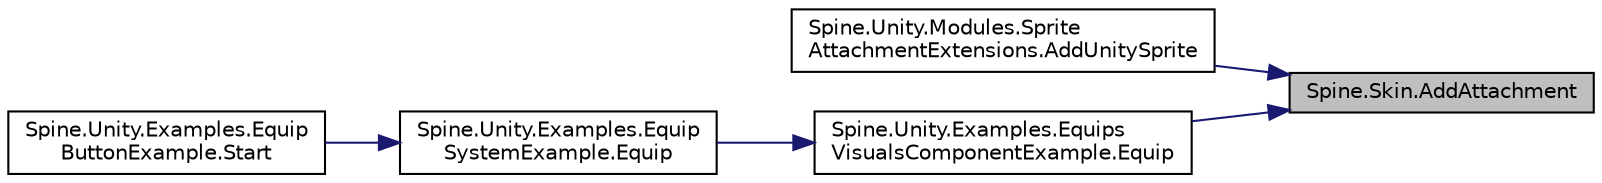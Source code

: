 digraph "Spine.Skin.AddAttachment"
{
 // LATEX_PDF_SIZE
  edge [fontname="Helvetica",fontsize="10",labelfontname="Helvetica",labelfontsize="10"];
  node [fontname="Helvetica",fontsize="10",shape=record];
  rankdir="RL";
  Node1 [label="Spine.Skin.AddAttachment",height=0.2,width=0.4,color="black", fillcolor="grey75", style="filled", fontcolor="black",tooltip="Adds an attachment to the skin for the specified slot index and name. If the name already exists for ..."];
  Node1 -> Node2 [dir="back",color="midnightblue",fontsize="10",style="solid"];
  Node2 [label="Spine.Unity.Modules.Sprite\lAttachmentExtensions.AddUnitySprite",height=0.2,width=0.4,color="black", fillcolor="white", style="filled",URL="$class_spine_1_1_unity_1_1_modules_1_1_sprite_attachment_extensions.html#af569bff9d30d61cfdd8a0835bd95cd02",tooltip=" "];
  Node1 -> Node3 [dir="back",color="midnightblue",fontsize="10",style="solid"];
  Node3 [label="Spine.Unity.Examples.Equips\lVisualsComponentExample.Equip",height=0.2,width=0.4,color="black", fillcolor="white", style="filled",URL="$class_spine_1_1_unity_1_1_examples_1_1_equips_visuals_component_example.html#a1c3c4caaaf3eae2862aa46f453bfab02",tooltip=" "];
  Node3 -> Node4 [dir="back",color="midnightblue",fontsize="10",style="solid"];
  Node4 [label="Spine.Unity.Examples.Equip\lSystemExample.Equip",height=0.2,width=0.4,color="black", fillcolor="white", style="filled",URL="$class_spine_1_1_unity_1_1_examples_1_1_equip_system_example.html#a080aa2407b434f94d29f346ef72b8fdd",tooltip=" "];
  Node4 -> Node5 [dir="back",color="midnightblue",fontsize="10",style="solid"];
  Node5 [label="Spine.Unity.Examples.Equip\lButtonExample.Start",height=0.2,width=0.4,color="black", fillcolor="white", style="filled",URL="$class_spine_1_1_unity_1_1_examples_1_1_equip_button_example.html#a1f732916a8097f5d92785d24c237735f",tooltip=" "];
}
